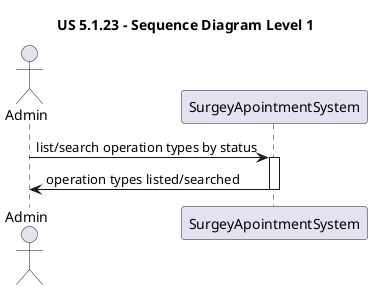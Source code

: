 ﻿@startuml

title US 5.1.23 - Sequence Diagram Level 1
actor Admin
participant SurgeyApointmentSystem

Admin -> SurgeyApointmentSystem : list/search operation types by status
activate SurgeyApointmentSystem

SurgeyApointmentSystem -> Admin : operation types listed/searched
deactivate SurgeyApointmentSystem
@enduml